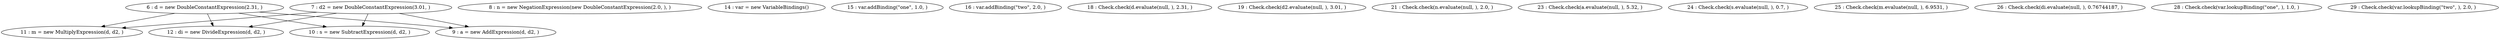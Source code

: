digraph G {
"6 : d = new DoubleConstantExpression(2.31, )"
"6 : d = new DoubleConstantExpression(2.31, )" -> "10 : s = new SubtractExpression(d, d2, )"
"6 : d = new DoubleConstantExpression(2.31, )" -> "9 : a = new AddExpression(d, d2, )"
"6 : d = new DoubleConstantExpression(2.31, )" -> "11 : m = new MultiplyExpression(d, d2, )"
"6 : d = new DoubleConstantExpression(2.31, )" -> "12 : di = new DivideExpression(d, d2, )"
"7 : d2 = new DoubleConstantExpression(3.01, )"
"7 : d2 = new DoubleConstantExpression(3.01, )" -> "10 : s = new SubtractExpression(d, d2, )"
"7 : d2 = new DoubleConstantExpression(3.01, )" -> "9 : a = new AddExpression(d, d2, )"
"7 : d2 = new DoubleConstantExpression(3.01, )" -> "11 : m = new MultiplyExpression(d, d2, )"
"7 : d2 = new DoubleConstantExpression(3.01, )" -> "12 : di = new DivideExpression(d, d2, )"
"8 : n = new NegationExpression(new DoubleConstantExpression(2.0, ), )"
"9 : a = new AddExpression(d, d2, )"
"10 : s = new SubtractExpression(d, d2, )"
"11 : m = new MultiplyExpression(d, d2, )"
"12 : di = new DivideExpression(d, d2, )"
"14 : var = new VariableBindings()"
"15 : var.addBinding(\"one\", 1.0, )"
"16 : var.addBinding(\"two\", 2.0, )"
"18 : Check.check(d.evaluate(null, ), 2.31, )"
"19 : Check.check(d2.evaluate(null, ), 3.01, )"
"21 : Check.check(n.evaluate(null, ), 2.0, )"
"23 : Check.check(a.evaluate(null, ), 5.32, )"
"24 : Check.check(s.evaluate(null, ), 0.7, )"
"25 : Check.check(m.evaluate(null, ), 6.9531, )"
"26 : Check.check(di.evaluate(null, ), 0.76744187, )"
"28 : Check.check(var.lookupBinding(\"one\", ), 1.0, )"
"29 : Check.check(var.lookupBinding(\"two\", ), 2.0, )"
}